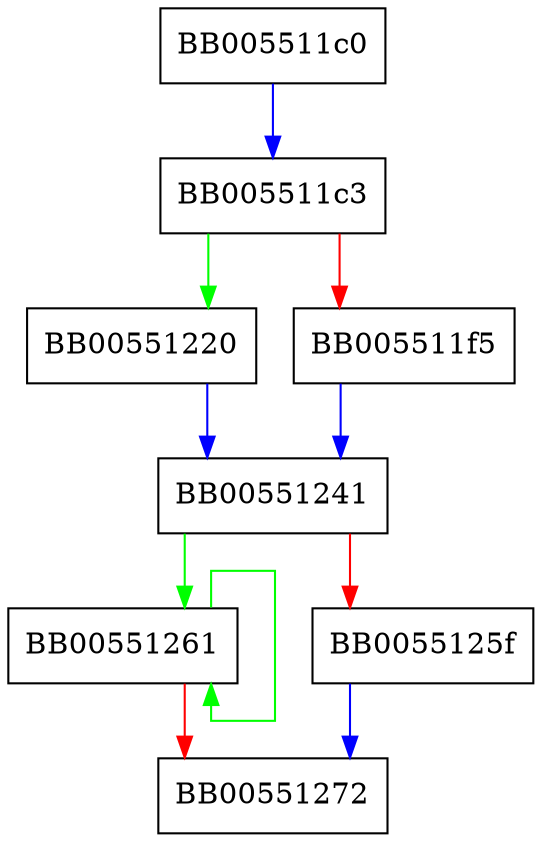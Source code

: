 digraph bn_powerx5 {
  node [shape="box"];
  graph [splines=ortho];
  BB005511c0 -> BB005511c3 [color="blue"];
  BB005511c3 -> BB00551220 [color="green"];
  BB005511c3 -> BB005511f5 [color="red"];
  BB005511f5 -> BB00551241 [color="blue"];
  BB00551220 -> BB00551241 [color="blue"];
  BB00551241 -> BB00551261 [color="green"];
  BB00551241 -> BB0055125f [color="red"];
  BB0055125f -> BB00551272 [color="blue"];
  BB00551261 -> BB00551261 [color="green"];
  BB00551261 -> BB00551272 [color="red"];
}